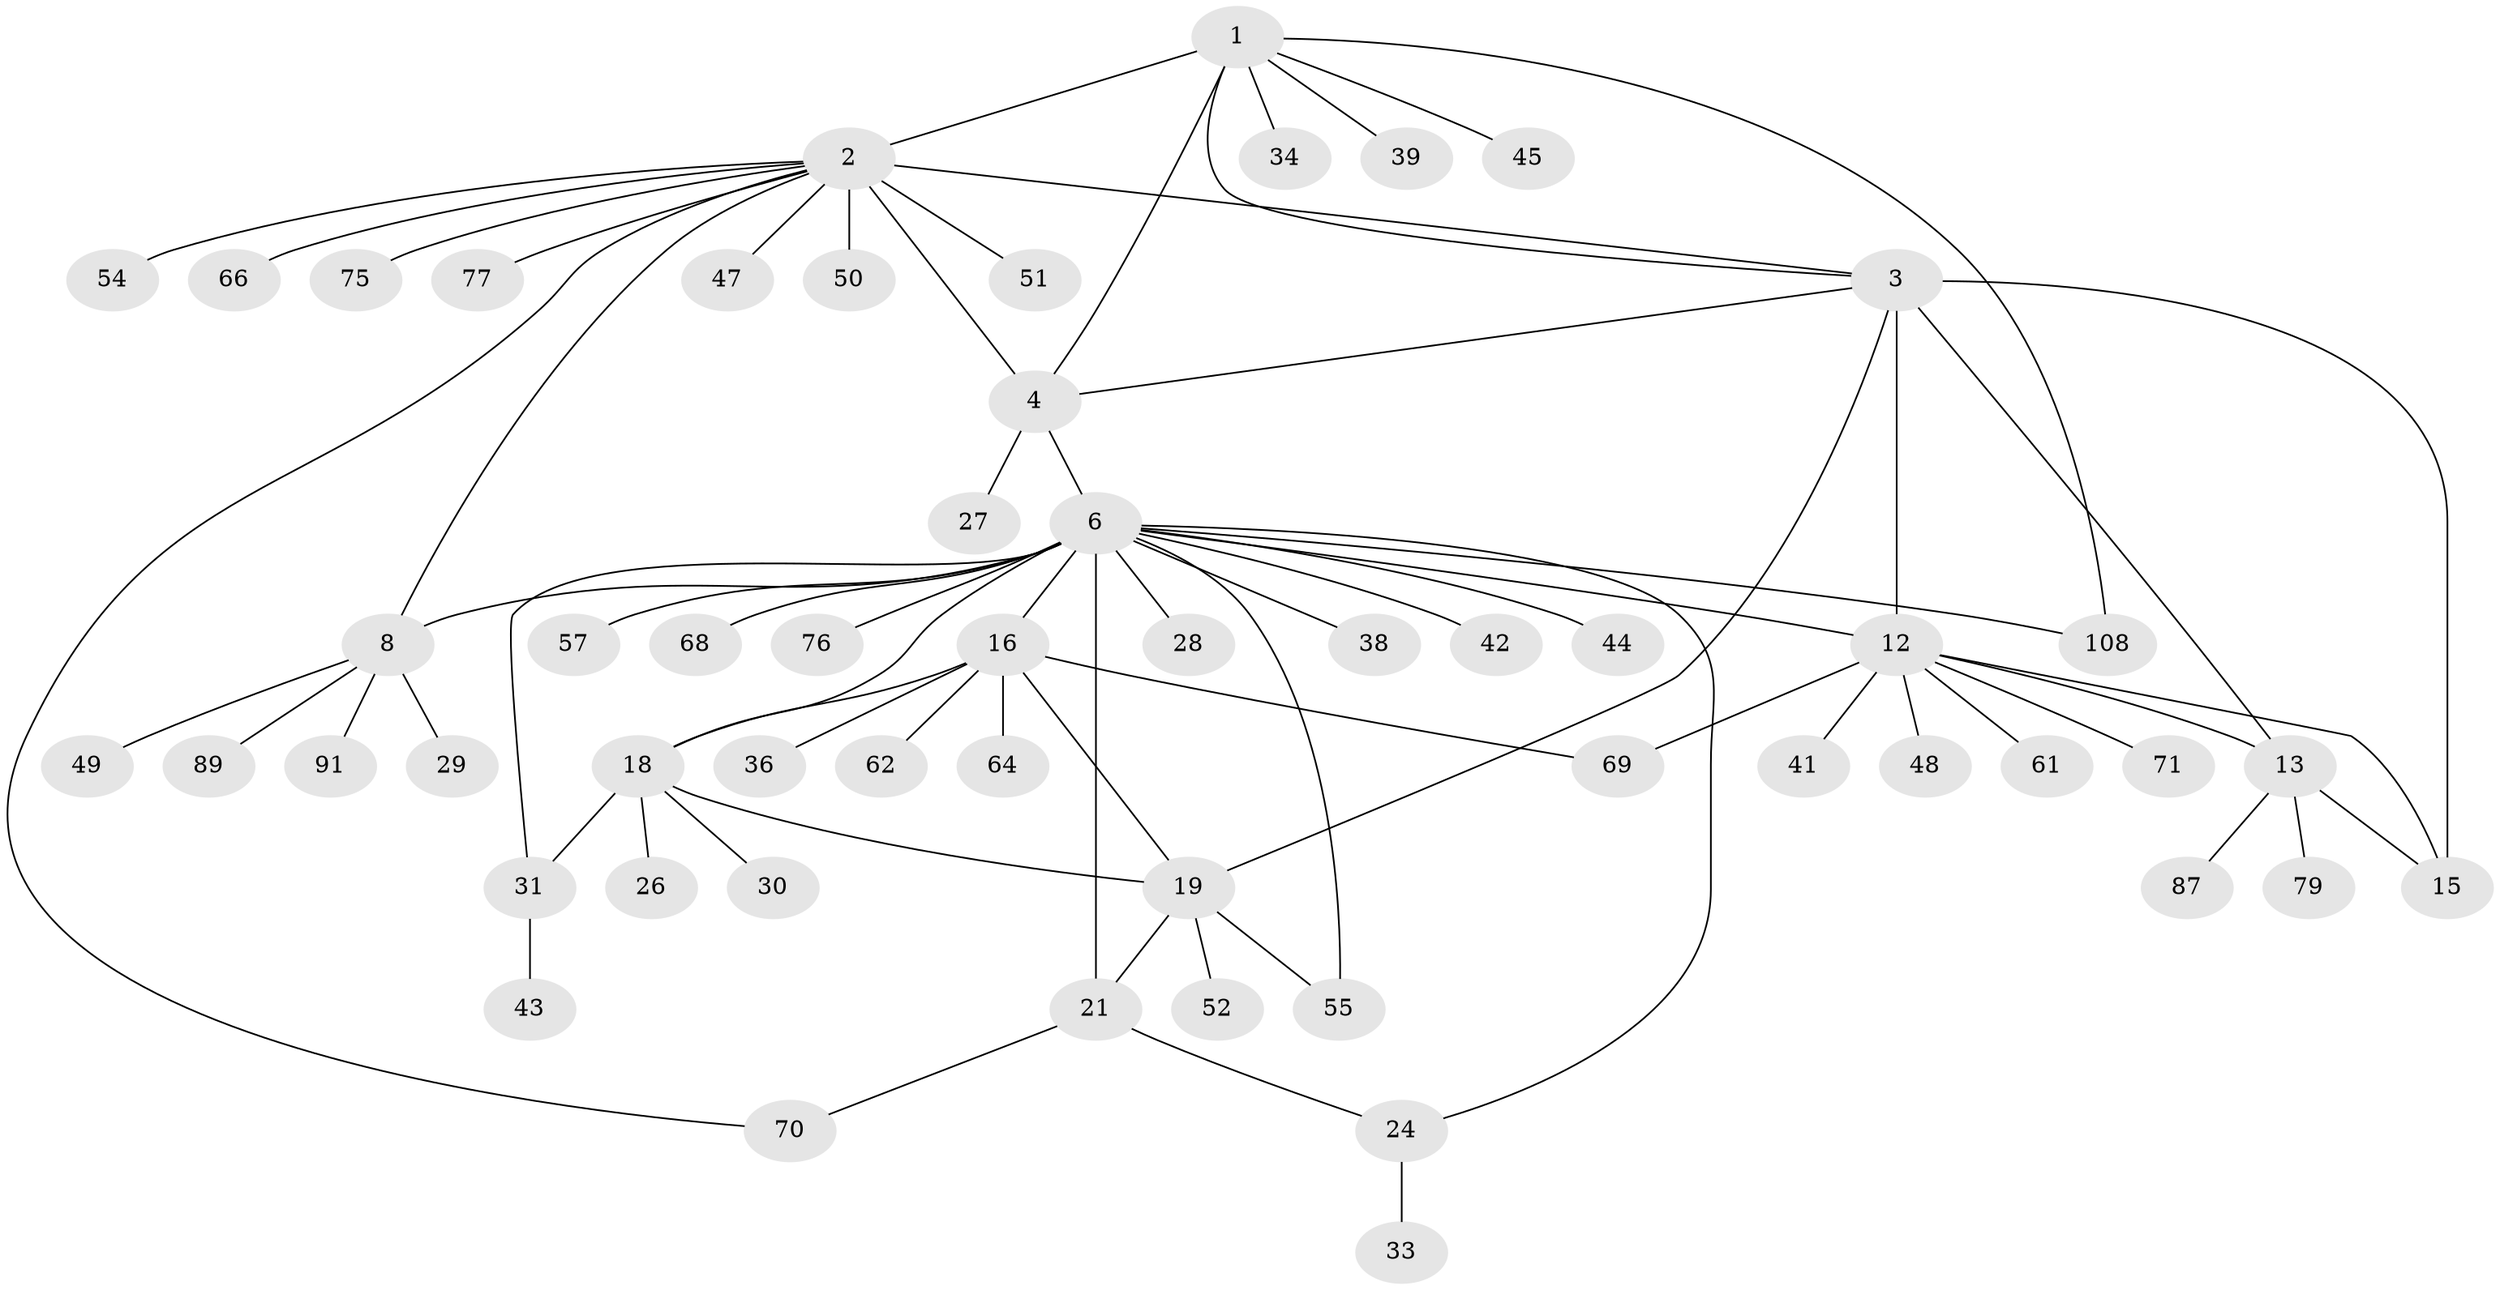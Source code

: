 // original degree distribution, {9: 0.03636363636363636, 11: 0.01818181818181818, 10: 0.045454545454545456, 6: 0.02727272727272727, 7: 0.01818181818181818, 8: 0.03636363636363636, 5: 0.045454545454545456, 1: 0.5818181818181818, 2: 0.16363636363636364, 3: 0.02727272727272727}
// Generated by graph-tools (version 1.1) at 2025/16/03/09/25 04:16:10]
// undirected, 55 vertices, 72 edges
graph export_dot {
graph [start="1"]
  node [color=gray90,style=filled];
  1 [super="+35"];
  2 [super="+5"];
  3 [super="+67+11+78+96"];
  4;
  6 [super="+10+9+7+37"];
  8;
  12;
  13;
  15 [super="+46+53+73+80+106"];
  16 [super="+92+105+107+72+17"];
  18;
  19;
  21 [super="+25+32+56"];
  24 [super="+86"];
  26;
  27;
  28 [super="+40"];
  29;
  30;
  31;
  33 [super="+110"];
  34;
  36 [super="+93"];
  38;
  39;
  41 [super="+60"];
  42;
  43;
  44;
  45;
  47 [super="+83"];
  48;
  49;
  50;
  51;
  52;
  54;
  55;
  57;
  61 [super="+94"];
  62;
  64;
  66 [super="+81"];
  68;
  69;
  70;
  71;
  75 [super="+103"];
  76;
  77;
  79;
  87;
  89;
  91;
  108;
  1 -- 2 [weight=2];
  1 -- 3;
  1 -- 4;
  1 -- 34;
  1 -- 39;
  1 -- 45;
  1 -- 108;
  2 -- 3 [weight=2];
  2 -- 4 [weight=2];
  2 -- 8;
  2 -- 50;
  2 -- 51;
  2 -- 66;
  2 -- 70;
  2 -- 75;
  2 -- 77;
  2 -- 54;
  2 -- 47;
  3 -- 4;
  3 -- 19 [weight=2];
  3 -- 15 [weight=3];
  3 -- 12 [weight=2];
  3 -- 13 [weight=2];
  4 -- 27;
  4 -- 6;
  6 -- 8 [weight=4];
  6 -- 44;
  6 -- 57;
  6 -- 76;
  6 -- 68;
  6 -- 38;
  6 -- 108;
  6 -- 12 [weight=2];
  6 -- 18;
  6 -- 21 [weight=4];
  6 -- 55;
  6 -- 24 [weight=2];
  6 -- 31;
  6 -- 42;
  6 -- 28;
  6 -- 16 [weight=2];
  8 -- 29;
  8 -- 49;
  8 -- 89;
  8 -- 91;
  12 -- 13;
  12 -- 15;
  12 -- 41;
  12 -- 48;
  12 -- 61;
  12 -- 69;
  12 -- 71;
  13 -- 15;
  13 -- 79;
  13 -- 87;
  16 -- 18 [weight=3];
  16 -- 19 [weight=3];
  16 -- 64;
  16 -- 36;
  16 -- 69;
  16 -- 62;
  18 -- 19;
  18 -- 26;
  18 -- 30;
  18 -- 31;
  19 -- 21;
  19 -- 52;
  19 -- 55;
  21 -- 24 [weight=2];
  21 -- 70;
  24 -- 33;
  31 -- 43;
}
